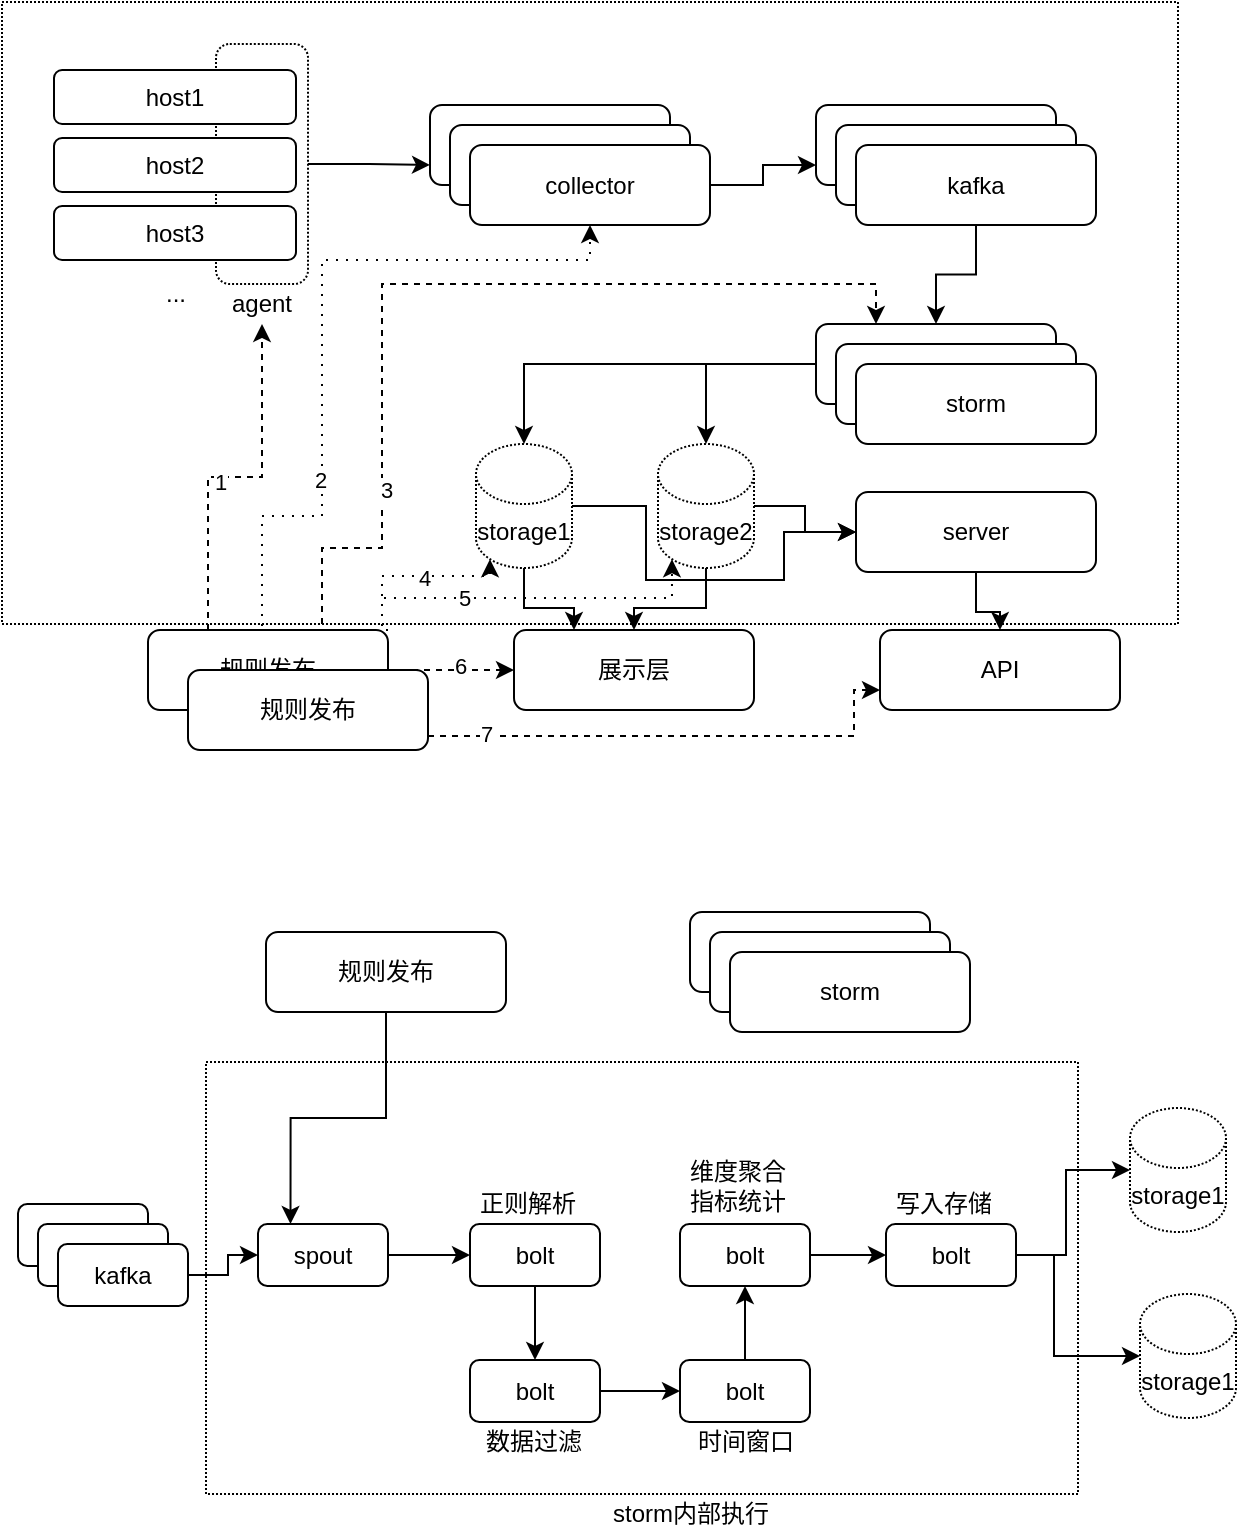 <mxfile version="13.10.1" type="github">
  <diagram id="RqA7gkf1sfRdEyldcE1K" name="Page-1">
    <mxGraphModel dx="946" dy="557" grid="0" gridSize="10" guides="1" tooltips="1" connect="1" arrows="1" fold="1" page="1" pageScale="1" pageWidth="827" pageHeight="1169" math="0" shadow="0">
      <root>
        <mxCell id="0" />
        <mxCell id="1" parent="0" />
        <mxCell id="BtfTo6FAUonUfdYVLxbR-64" value="" style="rounded=0;whiteSpace=wrap;html=1;dashed=1;dashPattern=1 1;" vertex="1" parent="1">
          <mxGeometry x="121" y="630" width="436" height="216" as="geometry" />
        </mxCell>
        <mxCell id="BtfTo6FAUonUfdYVLxbR-29" value="" style="rounded=0;whiteSpace=wrap;html=1;dashed=1;dashPattern=1 1;" vertex="1" parent="1">
          <mxGeometry x="19" y="100" width="588" height="311" as="geometry" />
        </mxCell>
        <mxCell id="BtfTo6FAUonUfdYVLxbR-17" style="edgeStyle=orthogonalEdgeStyle;rounded=0;orthogonalLoop=1;jettySize=auto;html=1;entryX=0;entryY=0.75;entryDx=0;entryDy=0;" edge="1" parent="1" source="BtfTo6FAUonUfdYVLxbR-7" target="BtfTo6FAUonUfdYVLxbR-5">
          <mxGeometry relative="1" as="geometry" />
        </mxCell>
        <mxCell id="BtfTo6FAUonUfdYVLxbR-7" value="" style="rounded=1;whiteSpace=wrap;html=1;dashed=1;dashPattern=1 1;" vertex="1" parent="1">
          <mxGeometry x="126" y="121" width="46" height="120" as="geometry" />
        </mxCell>
        <mxCell id="BtfTo6FAUonUfdYVLxbR-1" value="host1" style="rounded=1;whiteSpace=wrap;html=1;" vertex="1" parent="1">
          <mxGeometry x="45" y="134" width="121" height="27" as="geometry" />
        </mxCell>
        <mxCell id="BtfTo6FAUonUfdYVLxbR-2" value="host2" style="rounded=1;whiteSpace=wrap;html=1;" vertex="1" parent="1">
          <mxGeometry x="45" y="168" width="121" height="27" as="geometry" />
        </mxCell>
        <mxCell id="BtfTo6FAUonUfdYVLxbR-3" value="host3" style="rounded=1;whiteSpace=wrap;html=1;" vertex="1" parent="1">
          <mxGeometry x="45" y="202" width="121" height="27" as="geometry" />
        </mxCell>
        <mxCell id="BtfTo6FAUonUfdYVLxbR-4" value="..." style="text;html=1;strokeColor=none;fillColor=none;align=center;verticalAlign=middle;whiteSpace=wrap;rounded=0;" vertex="1" parent="1">
          <mxGeometry x="86" y="236" width="40" height="20" as="geometry" />
        </mxCell>
        <mxCell id="BtfTo6FAUonUfdYVLxbR-5" value="" style="rounded=1;whiteSpace=wrap;html=1;" vertex="1" parent="1">
          <mxGeometry x="233" y="151.5" width="120" height="40" as="geometry" />
        </mxCell>
        <mxCell id="BtfTo6FAUonUfdYVLxbR-8" value="agent" style="text;html=1;strokeColor=none;fillColor=none;align=center;verticalAlign=middle;whiteSpace=wrap;rounded=0;dashed=1;dashPattern=1 1;" vertex="1" parent="1">
          <mxGeometry x="129" y="241" width="40" height="20" as="geometry" />
        </mxCell>
        <mxCell id="BtfTo6FAUonUfdYVLxbR-9" value="" style="rounded=1;whiteSpace=wrap;html=1;" vertex="1" parent="1">
          <mxGeometry x="243" y="161.5" width="120" height="40" as="geometry" />
        </mxCell>
        <mxCell id="BtfTo6FAUonUfdYVLxbR-18" style="edgeStyle=orthogonalEdgeStyle;rounded=0;orthogonalLoop=1;jettySize=auto;html=1;entryX=0;entryY=0.75;entryDx=0;entryDy=0;" edge="1" parent="1" source="BtfTo6FAUonUfdYVLxbR-10" target="BtfTo6FAUonUfdYVLxbR-14">
          <mxGeometry relative="1" as="geometry" />
        </mxCell>
        <mxCell id="BtfTo6FAUonUfdYVLxbR-10" value="collector" style="rounded=1;whiteSpace=wrap;html=1;" vertex="1" parent="1">
          <mxGeometry x="253" y="171.5" width="120" height="40" as="geometry" />
        </mxCell>
        <mxCell id="BtfTo6FAUonUfdYVLxbR-14" value="" style="rounded=1;whiteSpace=wrap;html=1;" vertex="1" parent="1">
          <mxGeometry x="426" y="151.5" width="120" height="40" as="geometry" />
        </mxCell>
        <mxCell id="BtfTo6FAUonUfdYVLxbR-15" value="" style="rounded=1;whiteSpace=wrap;html=1;" vertex="1" parent="1">
          <mxGeometry x="436" y="161.5" width="120" height="40" as="geometry" />
        </mxCell>
        <mxCell id="BtfTo6FAUonUfdYVLxbR-23" style="edgeStyle=orthogonalEdgeStyle;rounded=0;orthogonalLoop=1;jettySize=auto;html=1;exitX=0.5;exitY=1;exitDx=0;exitDy=0;entryX=0.5;entryY=0;entryDx=0;entryDy=0;" edge="1" parent="1" source="BtfTo6FAUonUfdYVLxbR-16" target="BtfTo6FAUonUfdYVLxbR-20">
          <mxGeometry relative="1" as="geometry" />
        </mxCell>
        <mxCell id="BtfTo6FAUonUfdYVLxbR-16" value="kafka" style="rounded=1;whiteSpace=wrap;html=1;" vertex="1" parent="1">
          <mxGeometry x="446" y="171.5" width="120" height="40" as="geometry" />
        </mxCell>
        <mxCell id="BtfTo6FAUonUfdYVLxbR-26" style="edgeStyle=orthogonalEdgeStyle;rounded=0;orthogonalLoop=1;jettySize=auto;html=1;exitX=0;exitY=0.5;exitDx=0;exitDy=0;" edge="1" parent="1" source="BtfTo6FAUonUfdYVLxbR-20" target="BtfTo6FAUonUfdYVLxbR-24">
          <mxGeometry relative="1" as="geometry" />
        </mxCell>
        <mxCell id="BtfTo6FAUonUfdYVLxbR-28" style="edgeStyle=orthogonalEdgeStyle;rounded=0;orthogonalLoop=1;jettySize=auto;html=1;" edge="1" parent="1" source="BtfTo6FAUonUfdYVLxbR-20" target="BtfTo6FAUonUfdYVLxbR-25">
          <mxGeometry relative="1" as="geometry" />
        </mxCell>
        <mxCell id="BtfTo6FAUonUfdYVLxbR-20" value="" style="rounded=1;whiteSpace=wrap;html=1;" vertex="1" parent="1">
          <mxGeometry x="426" y="261" width="120" height="40" as="geometry" />
        </mxCell>
        <mxCell id="BtfTo6FAUonUfdYVLxbR-21" value="" style="rounded=1;whiteSpace=wrap;html=1;" vertex="1" parent="1">
          <mxGeometry x="436" y="271" width="120" height="40" as="geometry" />
        </mxCell>
        <mxCell id="BtfTo6FAUonUfdYVLxbR-22" value="storm" style="rounded=1;whiteSpace=wrap;html=1;" vertex="1" parent="1">
          <mxGeometry x="446" y="281" width="120" height="40" as="geometry" />
        </mxCell>
        <mxCell id="BtfTo6FAUonUfdYVLxbR-34" style="edgeStyle=orthogonalEdgeStyle;rounded=0;orthogonalLoop=1;jettySize=auto;html=1;entryX=0.25;entryY=0;entryDx=0;entryDy=0;" edge="1" parent="1" source="BtfTo6FAUonUfdYVLxbR-24" target="BtfTo6FAUonUfdYVLxbR-31">
          <mxGeometry relative="1" as="geometry" />
        </mxCell>
        <mxCell id="BtfTo6FAUonUfdYVLxbR-37" style="edgeStyle=orthogonalEdgeStyle;rounded=0;orthogonalLoop=1;jettySize=auto;html=1;entryX=0;entryY=0.5;entryDx=0;entryDy=0;" edge="1" parent="1" source="BtfTo6FAUonUfdYVLxbR-24" target="BtfTo6FAUonUfdYVLxbR-36">
          <mxGeometry relative="1" as="geometry">
            <Array as="points">
              <mxPoint x="341" y="352" />
              <mxPoint x="341" y="389" />
              <mxPoint x="410" y="389" />
              <mxPoint x="410" y="365" />
            </Array>
          </mxGeometry>
        </mxCell>
        <mxCell id="BtfTo6FAUonUfdYVLxbR-24" value="storage1" style="shape=cylinder3;whiteSpace=wrap;html=1;boundedLbl=1;backgroundOutline=1;size=15;dashed=1;dashPattern=1 1;" vertex="1" parent="1">
          <mxGeometry x="256" y="321" width="48" height="62" as="geometry" />
        </mxCell>
        <mxCell id="BtfTo6FAUonUfdYVLxbR-33" style="edgeStyle=orthogonalEdgeStyle;rounded=0;orthogonalLoop=1;jettySize=auto;html=1;entryX=0.5;entryY=0;entryDx=0;entryDy=0;" edge="1" parent="1" source="BtfTo6FAUonUfdYVLxbR-25" target="BtfTo6FAUonUfdYVLxbR-31">
          <mxGeometry relative="1" as="geometry" />
        </mxCell>
        <mxCell id="BtfTo6FAUonUfdYVLxbR-38" style="edgeStyle=orthogonalEdgeStyle;rounded=0;orthogonalLoop=1;jettySize=auto;html=1;entryX=0;entryY=0.5;entryDx=0;entryDy=0;" edge="1" parent="1" source="BtfTo6FAUonUfdYVLxbR-25" target="BtfTo6FAUonUfdYVLxbR-36">
          <mxGeometry relative="1" as="geometry" />
        </mxCell>
        <mxCell id="BtfTo6FAUonUfdYVLxbR-25" value="storage2" style="shape=cylinder3;whiteSpace=wrap;html=1;boundedLbl=1;backgroundOutline=1;size=15;dashed=1;dashPattern=1 1;" vertex="1" parent="1">
          <mxGeometry x="347" y="321" width="48" height="62" as="geometry" />
        </mxCell>
        <mxCell id="BtfTo6FAUonUfdYVLxbR-31" value="展示层" style="rounded=1;whiteSpace=wrap;html=1;" vertex="1" parent="1">
          <mxGeometry x="275" y="414" width="120" height="40" as="geometry" />
        </mxCell>
        <mxCell id="BtfTo6FAUonUfdYVLxbR-32" value="API" style="rounded=1;whiteSpace=wrap;html=1;" vertex="1" parent="1">
          <mxGeometry x="458" y="414" width="120" height="40" as="geometry" />
        </mxCell>
        <mxCell id="BtfTo6FAUonUfdYVLxbR-40" style="edgeStyle=orthogonalEdgeStyle;rounded=0;orthogonalLoop=1;jettySize=auto;html=1;entryX=0.5;entryY=0;entryDx=0;entryDy=0;" edge="1" parent="1" source="BtfTo6FAUonUfdYVLxbR-36" target="BtfTo6FAUonUfdYVLxbR-32">
          <mxGeometry relative="1" as="geometry" />
        </mxCell>
        <mxCell id="BtfTo6FAUonUfdYVLxbR-36" value="server" style="rounded=1;whiteSpace=wrap;html=1;" vertex="1" parent="1">
          <mxGeometry x="446" y="345" width="120" height="40" as="geometry" />
        </mxCell>
        <mxCell id="BtfTo6FAUonUfdYVLxbR-43" style="edgeStyle=orthogonalEdgeStyle;rounded=0;orthogonalLoop=1;jettySize=auto;html=1;dashed=1;exitX=0.25;exitY=0;exitDx=0;exitDy=0;" edge="1" parent="1" source="BtfTo6FAUonUfdYVLxbR-41" target="BtfTo6FAUonUfdYVLxbR-8">
          <mxGeometry relative="1" as="geometry" />
        </mxCell>
        <mxCell id="BtfTo6FAUonUfdYVLxbR-57" value="1" style="edgeLabel;html=1;align=center;verticalAlign=middle;resizable=0;points=[];" vertex="1" connectable="0" parent="BtfTo6FAUonUfdYVLxbR-43">
          <mxGeometry x="-0.083" y="-1" relative="1" as="geometry">
            <mxPoint y="1" as="offset" />
          </mxGeometry>
        </mxCell>
        <mxCell id="BtfTo6FAUonUfdYVLxbR-44" style="edgeStyle=orthogonalEdgeStyle;rounded=0;orthogonalLoop=1;jettySize=auto;html=1;entryX=0.5;entryY=1;entryDx=0;entryDy=0;dashed=1;exitX=0.5;exitY=0;exitDx=0;exitDy=0;dashPattern=1 4;" edge="1" parent="1" source="BtfTo6FAUonUfdYVLxbR-41" target="BtfTo6FAUonUfdYVLxbR-10">
          <mxGeometry relative="1" as="geometry">
            <Array as="points">
              <mxPoint x="149" y="357" />
              <mxPoint x="179" y="357" />
              <mxPoint x="179" y="229" />
              <mxPoint x="313" y="229" />
            </Array>
          </mxGeometry>
        </mxCell>
        <mxCell id="BtfTo6FAUonUfdYVLxbR-58" value="2" style="edgeLabel;html=1;align=center;verticalAlign=middle;resizable=0;points=[];" vertex="1" connectable="0" parent="BtfTo6FAUonUfdYVLxbR-44">
          <mxGeometry x="-0.415" y="1" relative="1" as="geometry">
            <mxPoint as="offset" />
          </mxGeometry>
        </mxCell>
        <mxCell id="BtfTo6FAUonUfdYVLxbR-46" style="edgeStyle=orthogonalEdgeStyle;rounded=0;orthogonalLoop=1;jettySize=auto;html=1;entryX=0.25;entryY=0;entryDx=0;entryDy=0;dashed=1;exitX=0.75;exitY=0;exitDx=0;exitDy=0;" edge="1" parent="1" source="BtfTo6FAUonUfdYVLxbR-41" target="BtfTo6FAUonUfdYVLxbR-20">
          <mxGeometry relative="1" as="geometry">
            <Array as="points">
              <mxPoint x="179" y="373" />
              <mxPoint x="209" y="373" />
              <mxPoint x="209" y="241" />
              <mxPoint x="456" y="241" />
            </Array>
          </mxGeometry>
        </mxCell>
        <mxCell id="BtfTo6FAUonUfdYVLxbR-53" value="3" style="edgeLabel;html=1;align=center;verticalAlign=middle;resizable=0;points=[];" vertex="1" connectable="0" parent="BtfTo6FAUonUfdYVLxbR-46">
          <mxGeometry x="-0.565" y="-2" relative="1" as="geometry">
            <mxPoint as="offset" />
          </mxGeometry>
        </mxCell>
        <mxCell id="BtfTo6FAUonUfdYVLxbR-47" style="edgeStyle=orthogonalEdgeStyle;rounded=0;orthogonalLoop=1;jettySize=auto;html=1;entryX=0;entryY=0.5;entryDx=0;entryDy=0;dashed=1;" edge="1" parent="1" source="BtfTo6FAUonUfdYVLxbR-41" target="BtfTo6FAUonUfdYVLxbR-31">
          <mxGeometry relative="1" as="geometry">
            <Array as="points">
              <mxPoint x="221" y="434" />
              <mxPoint x="221" y="434" />
            </Array>
          </mxGeometry>
        </mxCell>
        <mxCell id="BtfTo6FAUonUfdYVLxbR-56" value="6" style="edgeLabel;html=1;align=center;verticalAlign=middle;resizable=0;points=[];" vertex="1" connectable="0" parent="BtfTo6FAUonUfdYVLxbR-47">
          <mxGeometry x="0.143" y="2" relative="1" as="geometry">
            <mxPoint as="offset" />
          </mxGeometry>
        </mxCell>
        <mxCell id="BtfTo6FAUonUfdYVLxbR-48" style="edgeStyle=orthogonalEdgeStyle;rounded=0;orthogonalLoop=1;jettySize=auto;html=1;exitX=1;exitY=0;exitDx=0;exitDy=0;entryX=0.145;entryY=1;entryDx=0;entryDy=-4.35;entryPerimeter=0;dashed=1;dashPattern=1 4;" edge="1" parent="1" source="BtfTo6FAUonUfdYVLxbR-41" target="BtfTo6FAUonUfdYVLxbR-24">
          <mxGeometry relative="1" as="geometry">
            <Array as="points">
              <mxPoint x="209" y="387" />
              <mxPoint x="263" y="387" />
            </Array>
          </mxGeometry>
        </mxCell>
        <mxCell id="BtfTo6FAUonUfdYVLxbR-54" value="4" style="edgeLabel;html=1;align=center;verticalAlign=middle;resizable=0;points=[];" vertex="1" connectable="0" parent="BtfTo6FAUonUfdYVLxbR-48">
          <mxGeometry x="0.104" y="-1" relative="1" as="geometry">
            <mxPoint as="offset" />
          </mxGeometry>
        </mxCell>
        <mxCell id="BtfTo6FAUonUfdYVLxbR-49" style="edgeStyle=orthogonalEdgeStyle;rounded=0;orthogonalLoop=1;jettySize=auto;html=1;exitX=1;exitY=0;exitDx=0;exitDy=0;entryX=0.145;entryY=1;entryDx=0;entryDy=-4.35;entryPerimeter=0;dashed=1;dashPattern=1 4;" edge="1" parent="1" source="BtfTo6FAUonUfdYVLxbR-41" target="BtfTo6FAUonUfdYVLxbR-25">
          <mxGeometry relative="1" as="geometry">
            <Array as="points">
              <mxPoint x="209" y="398" />
              <mxPoint x="354" y="398" />
            </Array>
          </mxGeometry>
        </mxCell>
        <mxCell id="BtfTo6FAUonUfdYVLxbR-55" value="5" style="edgeLabel;html=1;align=center;verticalAlign=middle;resizable=0;points=[];" vertex="1" connectable="0" parent="BtfTo6FAUonUfdYVLxbR-49">
          <mxGeometry x="-0.345" relative="1" as="geometry">
            <mxPoint as="offset" />
          </mxGeometry>
        </mxCell>
        <mxCell id="BtfTo6FAUonUfdYVLxbR-50" style="edgeStyle=orthogonalEdgeStyle;rounded=0;orthogonalLoop=1;jettySize=auto;html=1;entryX=0;entryY=0.75;entryDx=0;entryDy=0;dashed=1;" edge="1" parent="1" source="BtfTo6FAUonUfdYVLxbR-41" target="BtfTo6FAUonUfdYVLxbR-32">
          <mxGeometry relative="1" as="geometry">
            <Array as="points">
              <mxPoint x="149" y="467" />
              <mxPoint x="445" y="467" />
              <mxPoint x="445" y="444" />
            </Array>
          </mxGeometry>
        </mxCell>
        <mxCell id="BtfTo6FAUonUfdYVLxbR-60" value="7" style="edgeLabel;html=1;align=center;verticalAlign=middle;resizable=0;points=[];" vertex="1" connectable="0" parent="BtfTo6FAUonUfdYVLxbR-50">
          <mxGeometry x="-0.275" y="1" relative="1" as="geometry">
            <mxPoint as="offset" />
          </mxGeometry>
        </mxCell>
        <mxCell id="BtfTo6FAUonUfdYVLxbR-41" value="规则发布" style="rounded=1;whiteSpace=wrap;html=1;" vertex="1" parent="1">
          <mxGeometry x="92" y="414" width="120" height="40" as="geometry" />
        </mxCell>
        <mxCell id="BtfTo6FAUonUfdYVLxbR-61" value="" style="rounded=1;whiteSpace=wrap;html=1;" vertex="1" parent="1">
          <mxGeometry x="363" y="555" width="120" height="40" as="geometry" />
        </mxCell>
        <mxCell id="BtfTo6FAUonUfdYVLxbR-62" value="" style="rounded=1;whiteSpace=wrap;html=1;" vertex="1" parent="1">
          <mxGeometry x="373" y="565" width="120" height="40" as="geometry" />
        </mxCell>
        <mxCell id="BtfTo6FAUonUfdYVLxbR-63" value="storm" style="rounded=1;whiteSpace=wrap;html=1;" vertex="1" parent="1">
          <mxGeometry x="383" y="575" width="120" height="40" as="geometry" />
        </mxCell>
        <mxCell id="BtfTo6FAUonUfdYVLxbR-77" style="edgeStyle=orthogonalEdgeStyle;rounded=0;orthogonalLoop=1;jettySize=auto;html=1;entryX=0;entryY=0.5;entryDx=0;entryDy=0;" edge="1" parent="1" source="BtfTo6FAUonUfdYVLxbR-65" target="BtfTo6FAUonUfdYVLxbR-74">
          <mxGeometry relative="1" as="geometry" />
        </mxCell>
        <mxCell id="BtfTo6FAUonUfdYVLxbR-65" value="spout" style="rounded=1;whiteSpace=wrap;html=1;" vertex="1" parent="1">
          <mxGeometry x="147" y="711" width="65" height="31" as="geometry" />
        </mxCell>
        <mxCell id="BtfTo6FAUonUfdYVLxbR-67" value="kafka" style="rounded=1;whiteSpace=wrap;html=1;" vertex="1" parent="1">
          <mxGeometry x="27" y="701" width="65" height="31" as="geometry" />
        </mxCell>
        <mxCell id="BtfTo6FAUonUfdYVLxbR-69" value="kafka" style="rounded=1;whiteSpace=wrap;html=1;" vertex="1" parent="1">
          <mxGeometry x="37" y="711" width="65" height="31" as="geometry" />
        </mxCell>
        <mxCell id="BtfTo6FAUonUfdYVLxbR-85" style="edgeStyle=orthogonalEdgeStyle;rounded=0;orthogonalLoop=1;jettySize=auto;html=1;entryX=0;entryY=0.5;entryDx=0;entryDy=0;" edge="1" parent="1" source="BtfTo6FAUonUfdYVLxbR-70" target="BtfTo6FAUonUfdYVLxbR-65">
          <mxGeometry relative="1" as="geometry" />
        </mxCell>
        <mxCell id="BtfTo6FAUonUfdYVLxbR-70" value="kafka" style="rounded=1;whiteSpace=wrap;html=1;" vertex="1" parent="1">
          <mxGeometry x="47" y="721" width="65" height="31" as="geometry" />
        </mxCell>
        <mxCell id="BtfTo6FAUonUfdYVLxbR-83" style="edgeStyle=orthogonalEdgeStyle;rounded=0;orthogonalLoop=1;jettySize=auto;html=1;entryX=0.25;entryY=0;entryDx=0;entryDy=0;" edge="1" parent="1" source="BtfTo6FAUonUfdYVLxbR-71" target="BtfTo6FAUonUfdYVLxbR-65">
          <mxGeometry relative="1" as="geometry" />
        </mxCell>
        <mxCell id="BtfTo6FAUonUfdYVLxbR-71" value="规则发布" style="rounded=1;whiteSpace=wrap;html=1;" vertex="1" parent="1">
          <mxGeometry x="151" y="565" width="120" height="40" as="geometry" />
        </mxCell>
        <mxCell id="BtfTo6FAUonUfdYVLxbR-72" value="规则发布" style="rounded=1;whiteSpace=wrap;html=1;" vertex="1" parent="1">
          <mxGeometry x="112" y="434" width="120" height="40" as="geometry" />
        </mxCell>
        <mxCell id="BtfTo6FAUonUfdYVLxbR-78" style="edgeStyle=orthogonalEdgeStyle;rounded=0;orthogonalLoop=1;jettySize=auto;html=1;" edge="1" parent="1" source="BtfTo6FAUonUfdYVLxbR-74" target="BtfTo6FAUonUfdYVLxbR-75">
          <mxGeometry relative="1" as="geometry" />
        </mxCell>
        <mxCell id="BtfTo6FAUonUfdYVLxbR-74" value="bolt" style="rounded=1;whiteSpace=wrap;html=1;" vertex="1" parent="1">
          <mxGeometry x="253" y="711" width="65" height="31" as="geometry" />
        </mxCell>
        <mxCell id="BtfTo6FAUonUfdYVLxbR-79" style="edgeStyle=orthogonalEdgeStyle;rounded=0;orthogonalLoop=1;jettySize=auto;html=1;entryX=0;entryY=0.5;entryDx=0;entryDy=0;" edge="1" parent="1" source="BtfTo6FAUonUfdYVLxbR-75" target="BtfTo6FAUonUfdYVLxbR-76">
          <mxGeometry relative="1" as="geometry" />
        </mxCell>
        <mxCell id="BtfTo6FAUonUfdYVLxbR-75" value="bolt" style="rounded=1;whiteSpace=wrap;html=1;" vertex="1" parent="1">
          <mxGeometry x="253" y="779" width="65" height="31" as="geometry" />
        </mxCell>
        <mxCell id="BtfTo6FAUonUfdYVLxbR-89" style="edgeStyle=orthogonalEdgeStyle;rounded=0;orthogonalLoop=1;jettySize=auto;html=1;entryX=0.5;entryY=1;entryDx=0;entryDy=0;" edge="1" parent="1" source="BtfTo6FAUonUfdYVLxbR-76" target="BtfTo6FAUonUfdYVLxbR-87">
          <mxGeometry relative="1" as="geometry" />
        </mxCell>
        <mxCell id="BtfTo6FAUonUfdYVLxbR-76" value="bolt" style="rounded=1;whiteSpace=wrap;html=1;" vertex="1" parent="1">
          <mxGeometry x="358" y="779" width="65" height="31" as="geometry" />
        </mxCell>
        <mxCell id="BtfTo6FAUonUfdYVLxbR-80" value="storage1" style="shape=cylinder3;whiteSpace=wrap;html=1;boundedLbl=1;backgroundOutline=1;size=15;dashed=1;dashPattern=1 1;" vertex="1" parent="1">
          <mxGeometry x="583" y="653" width="48" height="62" as="geometry" />
        </mxCell>
        <mxCell id="BtfTo6FAUonUfdYVLxbR-81" value="storage1" style="shape=cylinder3;whiteSpace=wrap;html=1;boundedLbl=1;backgroundOutline=1;size=15;dashed=1;dashPattern=1 1;" vertex="1" parent="1">
          <mxGeometry x="588" y="746" width="48" height="62" as="geometry" />
        </mxCell>
        <mxCell id="BtfTo6FAUonUfdYVLxbR-90" style="edgeStyle=orthogonalEdgeStyle;rounded=0;orthogonalLoop=1;jettySize=auto;html=1;entryX=0;entryY=0.5;entryDx=0;entryDy=0;" edge="1" parent="1" source="BtfTo6FAUonUfdYVLxbR-87" target="BtfTo6FAUonUfdYVLxbR-88">
          <mxGeometry relative="1" as="geometry" />
        </mxCell>
        <mxCell id="BtfTo6FAUonUfdYVLxbR-87" value="bolt" style="rounded=1;whiteSpace=wrap;html=1;" vertex="1" parent="1">
          <mxGeometry x="358" y="711" width="65" height="31" as="geometry" />
        </mxCell>
        <mxCell id="BtfTo6FAUonUfdYVLxbR-91" style="edgeStyle=orthogonalEdgeStyle;rounded=0;orthogonalLoop=1;jettySize=auto;html=1;" edge="1" parent="1" source="BtfTo6FAUonUfdYVLxbR-88" target="BtfTo6FAUonUfdYVLxbR-80">
          <mxGeometry relative="1" as="geometry">
            <Array as="points">
              <mxPoint x="551" y="727" />
              <mxPoint x="551" y="684" />
            </Array>
          </mxGeometry>
        </mxCell>
        <mxCell id="BtfTo6FAUonUfdYVLxbR-92" style="edgeStyle=orthogonalEdgeStyle;rounded=0;orthogonalLoop=1;jettySize=auto;html=1;entryX=0;entryY=0.5;entryDx=0;entryDy=0;entryPerimeter=0;" edge="1" parent="1" source="BtfTo6FAUonUfdYVLxbR-88" target="BtfTo6FAUonUfdYVLxbR-81">
          <mxGeometry relative="1" as="geometry">
            <Array as="points">
              <mxPoint x="545" y="727" />
              <mxPoint x="545" y="777" />
            </Array>
          </mxGeometry>
        </mxCell>
        <mxCell id="BtfTo6FAUonUfdYVLxbR-88" value="bolt" style="rounded=1;whiteSpace=wrap;html=1;" vertex="1" parent="1">
          <mxGeometry x="461" y="711" width="65" height="31" as="geometry" />
        </mxCell>
        <mxCell id="BtfTo6FAUonUfdYVLxbR-93" value="正则解析" style="text;html=1;strokeColor=none;fillColor=none;align=center;verticalAlign=middle;whiteSpace=wrap;rounded=0;" vertex="1" parent="1">
          <mxGeometry x="253" y="691" width="58" height="20" as="geometry" />
        </mxCell>
        <mxCell id="BtfTo6FAUonUfdYVLxbR-94" value="storm内部执行" style="text;html=1;strokeColor=none;fillColor=none;align=center;verticalAlign=middle;whiteSpace=wrap;rounded=0;" vertex="1" parent="1">
          <mxGeometry x="315" y="846" width="97" height="20" as="geometry" />
        </mxCell>
        <mxCell id="BtfTo6FAUonUfdYVLxbR-95" value="数据过滤" style="text;html=1;strokeColor=none;fillColor=none;align=center;verticalAlign=middle;whiteSpace=wrap;rounded=0;" vertex="1" parent="1">
          <mxGeometry x="256" y="810" width="58" height="20" as="geometry" />
        </mxCell>
        <mxCell id="BtfTo6FAUonUfdYVLxbR-96" value="时间窗口" style="text;html=1;strokeColor=none;fillColor=none;align=center;verticalAlign=middle;whiteSpace=wrap;rounded=0;" vertex="1" parent="1">
          <mxGeometry x="361.5" y="810" width="58" height="20" as="geometry" />
        </mxCell>
        <mxCell id="BtfTo6FAUonUfdYVLxbR-97" value="维度聚合&lt;br&gt;指标统计" style="text;html=1;strokeColor=none;fillColor=none;align=center;verticalAlign=middle;whiteSpace=wrap;rounded=0;" vertex="1" parent="1">
          <mxGeometry x="358" y="672" width="58" height="39" as="geometry" />
        </mxCell>
        <mxCell id="BtfTo6FAUonUfdYVLxbR-98" value="写入存储" style="text;html=1;strokeColor=none;fillColor=none;align=center;verticalAlign=middle;whiteSpace=wrap;rounded=0;" vertex="1" parent="1">
          <mxGeometry x="461" y="691" width="58" height="20" as="geometry" />
        </mxCell>
      </root>
    </mxGraphModel>
  </diagram>
</mxfile>

